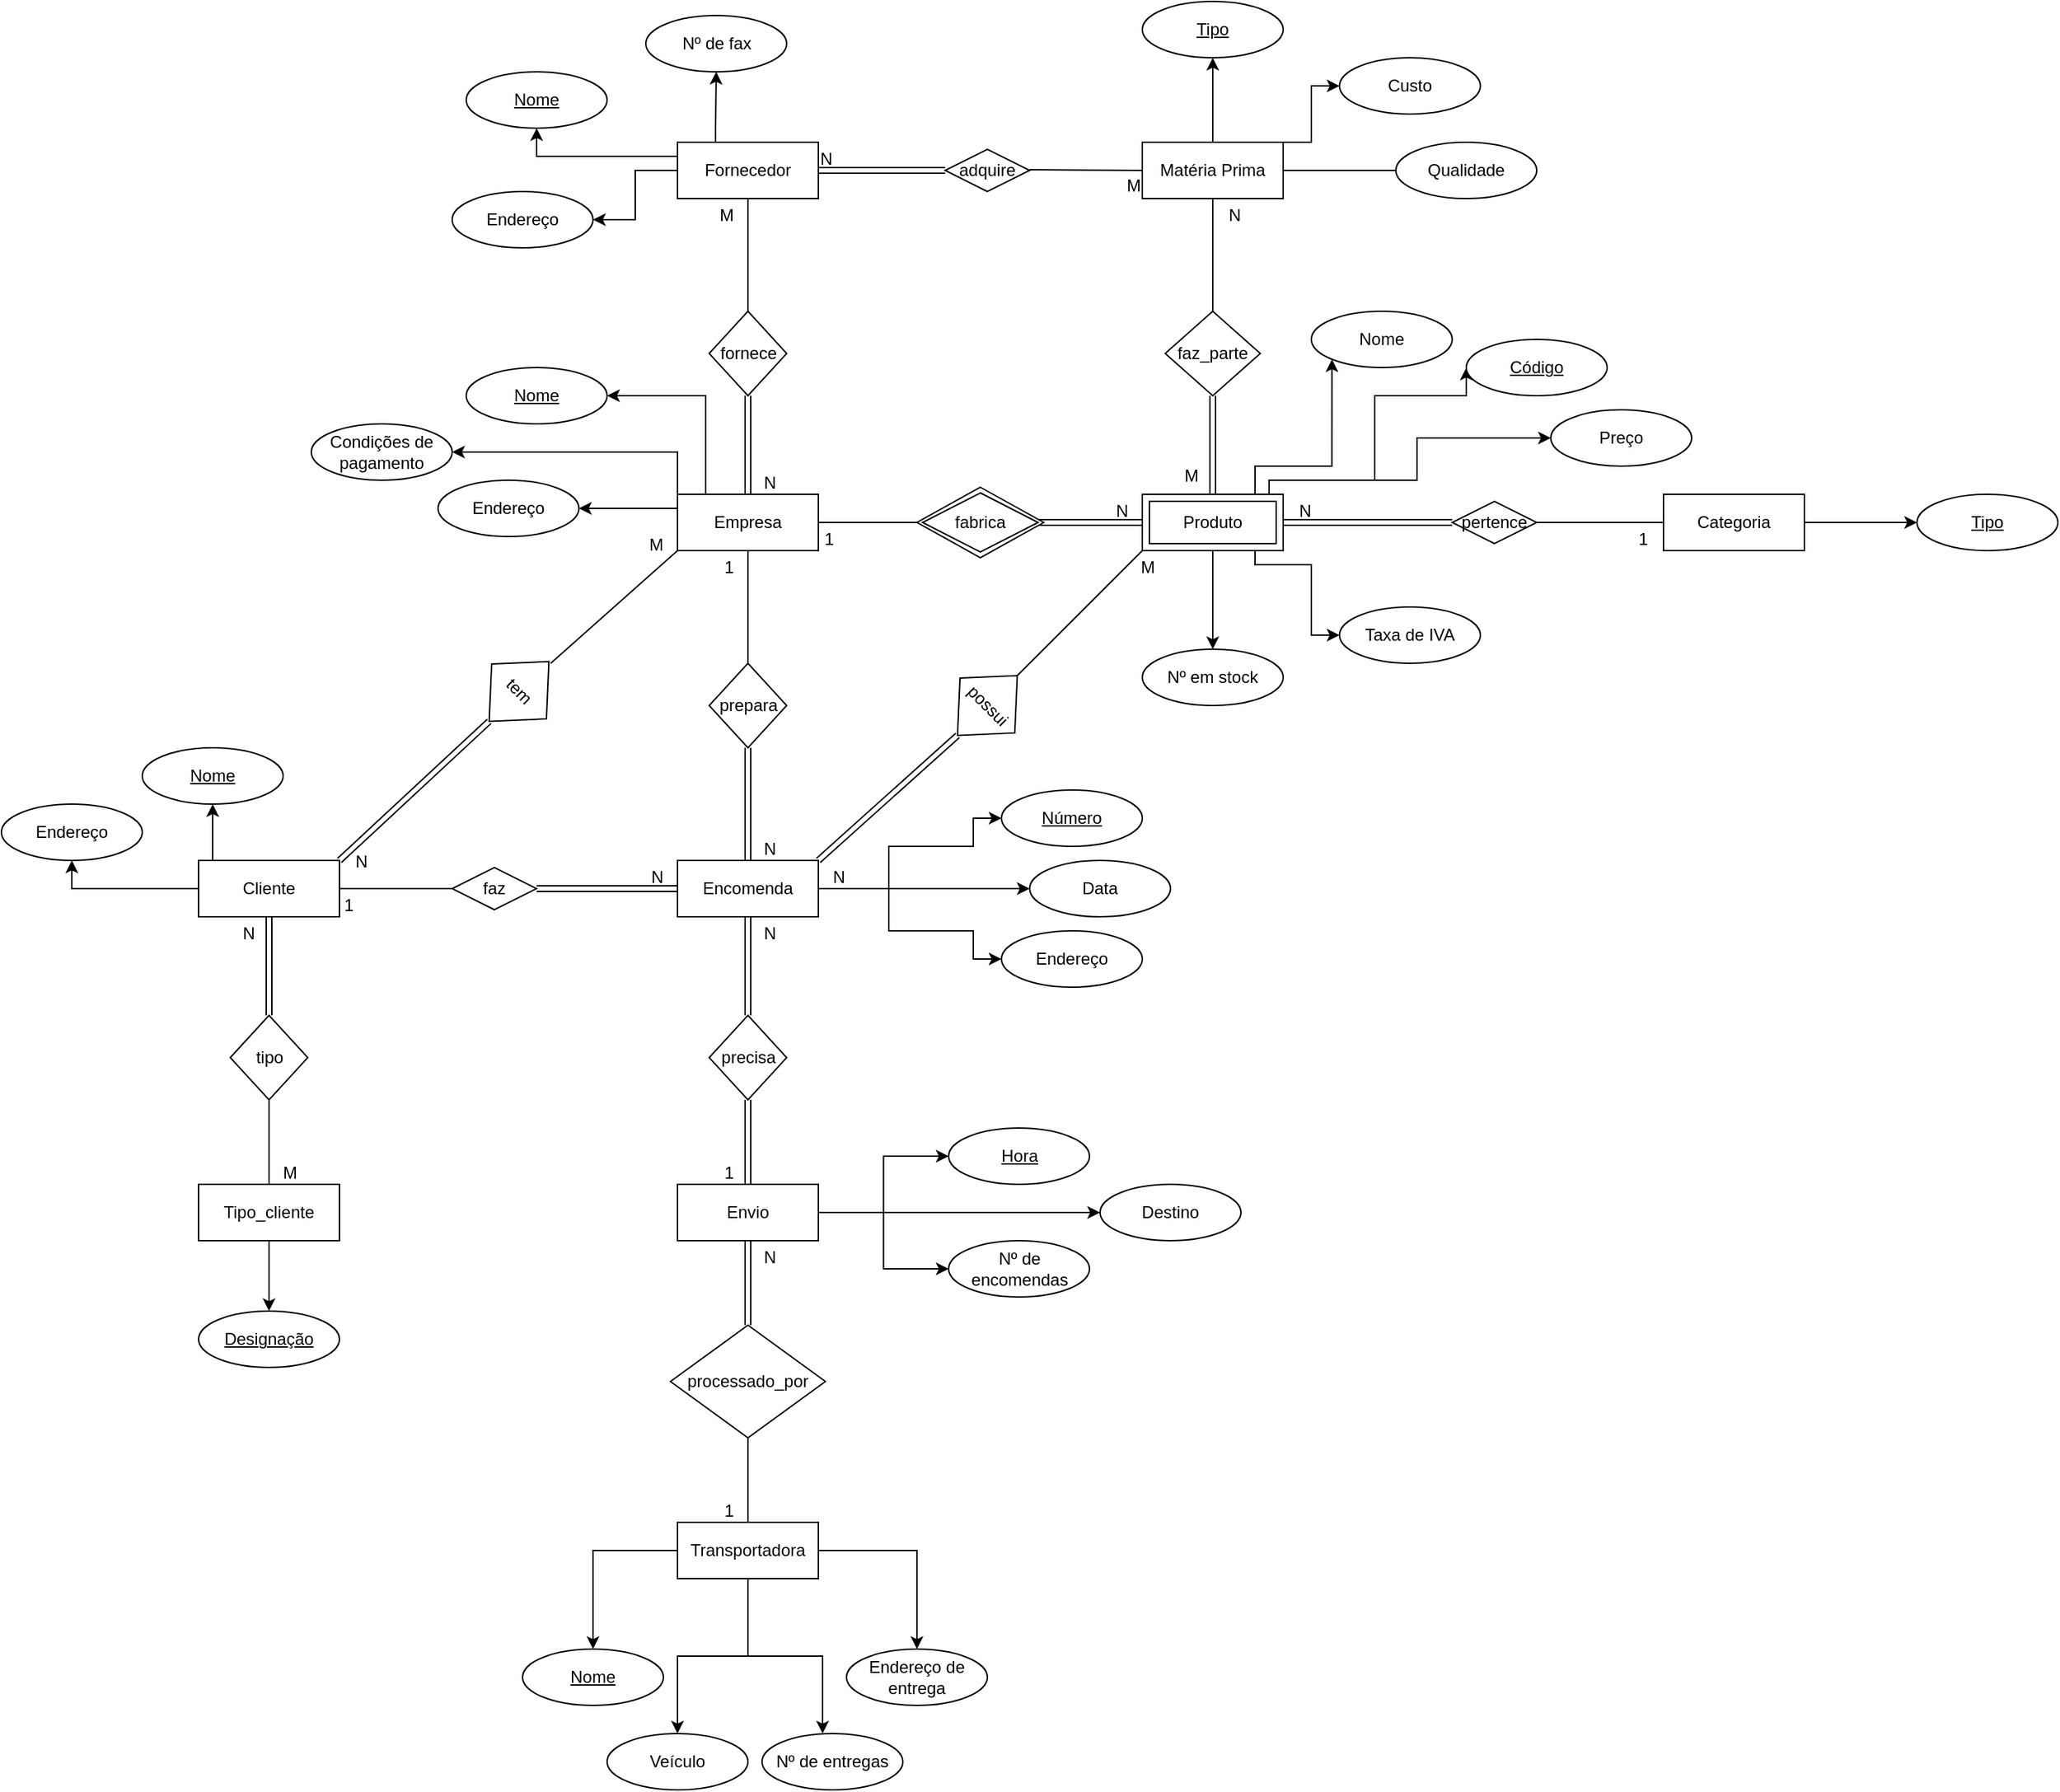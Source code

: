 <mxfile version="17.4.6" type="device"><diagram id="R2lEEEUBdFMjLlhIrx00" name="Page-1"><mxGraphModel dx="2986" dy="2004" grid="1" gridSize="10" guides="1" tooltips="1" connect="1" arrows="1" fold="1" page="1" pageScale="1" pageWidth="850" pageHeight="1100" math="0" shadow="0" extFonts="Permanent Marker^https://fonts.googleapis.com/css?family=Permanent+Marker"><root><mxCell id="0"/><mxCell id="1" parent="0"/><mxCell id="8NcBB9TUpYZI7chy5b80-67" style="edgeStyle=orthogonalEdgeStyle;rounded=0;orthogonalLoop=1;jettySize=auto;html=1;entryX=1;entryY=0.5;entryDx=0;entryDy=0;" parent="1" source="8NcBB9TUpYZI7chy5b80-1" target="8NcBB9TUpYZI7chy5b80-52" edge="1"><mxGeometry relative="1" as="geometry"><Array as="points"><mxPoint x="350" y="340"/><mxPoint x="350" y="340"/></Array></mxGeometry></mxCell><mxCell id="8NcBB9TUpYZI7chy5b80-68" style="edgeStyle=orthogonalEdgeStyle;rounded=0;orthogonalLoop=1;jettySize=auto;html=1;" parent="1" source="8NcBB9TUpYZI7chy5b80-1" target="8NcBB9TUpYZI7chy5b80-51" edge="1"><mxGeometry relative="1" as="geometry"><Array as="points"><mxPoint x="390" y="260"/></Array></mxGeometry></mxCell><mxCell id="8NcBB9TUpYZI7chy5b80-69" style="edgeStyle=orthogonalEdgeStyle;rounded=0;orthogonalLoop=1;jettySize=auto;html=1;entryX=1;entryY=0.5;entryDx=0;entryDy=0;" parent="1" source="8NcBB9TUpYZI7chy5b80-1" target="8NcBB9TUpYZI7chy5b80-53" edge="1"><mxGeometry relative="1" as="geometry"><Array as="points"><mxPoint x="370" y="300"/></Array></mxGeometry></mxCell><mxCell id="8NcBB9TUpYZI7chy5b80-1" value="Empresa" style="whiteSpace=wrap;html=1;align=center;" parent="1" vertex="1"><mxGeometry x="370" y="330" width="100" height="40" as="geometry"/></mxCell><mxCell id="8NcBB9TUpYZI7chy5b80-41" style="edgeStyle=orthogonalEdgeStyle;rounded=0;orthogonalLoop=1;jettySize=auto;html=1;entryX=1;entryY=0.5;entryDx=0;entryDy=0;" parent="1" source="8NcBB9TUpYZI7chy5b80-2" target="8NcBB9TUpYZI7chy5b80-38" edge="1"><mxGeometry relative="1" as="geometry"/></mxCell><mxCell id="8NcBB9TUpYZI7chy5b80-42" style="edgeStyle=orthogonalEdgeStyle;rounded=0;orthogonalLoop=1;jettySize=auto;html=1;" parent="1" source="8NcBB9TUpYZI7chy5b80-2" target="8NcBB9TUpYZI7chy5b80-37" edge="1"><mxGeometry relative="1" as="geometry"><Array as="points"><mxPoint x="270" y="90"/></Array></mxGeometry></mxCell><mxCell id="8NcBB9TUpYZI7chy5b80-43" style="edgeStyle=orthogonalEdgeStyle;rounded=0;orthogonalLoop=1;jettySize=auto;html=1;entryX=0.5;entryY=1;entryDx=0;entryDy=0;" parent="1" source="8NcBB9TUpYZI7chy5b80-2" target="8NcBB9TUpYZI7chy5b80-40" edge="1"><mxGeometry relative="1" as="geometry"><Array as="points"><mxPoint x="397" y="70"/><mxPoint x="397" y="70"/></Array></mxGeometry></mxCell><mxCell id="8NcBB9TUpYZI7chy5b80-2" value="Fornecedor" style="whiteSpace=wrap;html=1;align=center;" parent="1" vertex="1"><mxGeometry x="370" y="80" width="100" height="40" as="geometry"/></mxCell><mxCell id="8NcBB9TUpYZI7chy5b80-48" style="edgeStyle=orthogonalEdgeStyle;rounded=0;orthogonalLoop=1;jettySize=auto;html=1;entryX=0.5;entryY=1;entryDx=0;entryDy=0;" parent="1" source="8NcBB9TUpYZI7chy5b80-3" target="8NcBB9TUpYZI7chy5b80-44" edge="1"><mxGeometry relative="1" as="geometry"><Array as="points"><mxPoint x="750" y="40"/><mxPoint x="750" y="40"/></Array></mxGeometry></mxCell><mxCell id="8NcBB9TUpYZI7chy5b80-49" style="edgeStyle=orthogonalEdgeStyle;rounded=0;orthogonalLoop=1;jettySize=auto;html=1;entryX=0;entryY=0.5;entryDx=0;entryDy=0;" parent="1" source="8NcBB9TUpYZI7chy5b80-3" target="8NcBB9TUpYZI7chy5b80-46" edge="1"><mxGeometry relative="1" as="geometry"><mxPoint x="830" y="40" as="targetPoint"/><Array as="points"><mxPoint x="820" y="80"/><mxPoint x="820" y="40"/></Array></mxGeometry></mxCell><mxCell id="8NcBB9TUpYZI7chy5b80-50" style="edgeStyle=orthogonalEdgeStyle;rounded=0;orthogonalLoop=1;jettySize=auto;html=1;entryX=0;entryY=0.5;entryDx=0;entryDy=0;" parent="1" source="8NcBB9TUpYZI7chy5b80-3" target="8NcBB9TUpYZI7chy5b80-47" edge="1"><mxGeometry relative="1" as="geometry"><Array as="points"><mxPoint x="900" y="100"/></Array></mxGeometry></mxCell><mxCell id="8NcBB9TUpYZI7chy5b80-3" value="Matéria Prima" style="whiteSpace=wrap;html=1;align=center;" parent="1" vertex="1"><mxGeometry x="700" y="80" width="100" height="40" as="geometry"/></mxCell><mxCell id="8NcBB9TUpYZI7chy5b80-95" style="edgeStyle=orthogonalEdgeStyle;rounded=0;orthogonalLoop=1;jettySize=auto;html=1;entryX=0.5;entryY=1;entryDx=0;entryDy=0;" parent="1" source="8NcBB9TUpYZI7chy5b80-5" target="8NcBB9TUpYZI7chy5b80-81" edge="1"><mxGeometry relative="1" as="geometry"><Array as="points"><mxPoint x="40" y="580"/><mxPoint x="40" y="580"/></Array></mxGeometry></mxCell><mxCell id="8NcBB9TUpYZI7chy5b80-96" style="edgeStyle=orthogonalEdgeStyle;rounded=0;orthogonalLoop=1;jettySize=auto;html=1;entryX=0.5;entryY=1;entryDx=0;entryDy=0;" parent="1" source="8NcBB9TUpYZI7chy5b80-5" target="8NcBB9TUpYZI7chy5b80-82" edge="1"><mxGeometry relative="1" as="geometry"/></mxCell><mxCell id="8NcBB9TUpYZI7chy5b80-5" value="Cliente" style="whiteSpace=wrap;html=1;align=center;" parent="1" vertex="1"><mxGeometry x="30" y="590" width="100" height="40" as="geometry"/></mxCell><mxCell id="8NcBB9TUpYZI7chy5b80-78" style="edgeStyle=orthogonalEdgeStyle;rounded=0;orthogonalLoop=1;jettySize=auto;html=1;entryX=0;entryY=0.5;entryDx=0;entryDy=0;" parent="1" source="8NcBB9TUpYZI7chy5b80-7" target="8NcBB9TUpYZI7chy5b80-72" edge="1"><mxGeometry relative="1" as="geometry"><Array as="points"><mxPoint x="520" y="610"/><mxPoint x="520" y="640"/><mxPoint x="580" y="640"/><mxPoint x="580" y="660"/></Array></mxGeometry></mxCell><mxCell id="8NcBB9TUpYZI7chy5b80-79" style="edgeStyle=orthogonalEdgeStyle;rounded=0;orthogonalLoop=1;jettySize=auto;html=1;" parent="1" source="8NcBB9TUpYZI7chy5b80-7" target="8NcBB9TUpYZI7chy5b80-71" edge="1"><mxGeometry relative="1" as="geometry"><Array as="points"><mxPoint x="580" y="610"/><mxPoint x="580" y="610"/></Array></mxGeometry></mxCell><mxCell id="8NcBB9TUpYZI7chy5b80-80" style="edgeStyle=orthogonalEdgeStyle;rounded=0;orthogonalLoop=1;jettySize=auto;html=1;entryX=0;entryY=0.5;entryDx=0;entryDy=0;" parent="1" source="8NcBB9TUpYZI7chy5b80-7" target="8NcBB9TUpYZI7chy5b80-70" edge="1"><mxGeometry relative="1" as="geometry"><Array as="points"><mxPoint x="520" y="610"/><mxPoint x="520" y="580"/><mxPoint x="580" y="580"/></Array></mxGeometry></mxCell><mxCell id="8NcBB9TUpYZI7chy5b80-7" value="Encomenda" style="whiteSpace=wrap;html=1;align=center;" parent="1" vertex="1"><mxGeometry x="370" y="590" width="100" height="40" as="geometry"/></mxCell><mxCell id="8NcBB9TUpYZI7chy5b80-9" value="adquire" style="shape=rhombus;perimeter=rhombusPerimeter;whiteSpace=wrap;html=1;align=center;direction=west;" parent="1" vertex="1"><mxGeometry x="560" y="85" width="60" height="30" as="geometry"/></mxCell><mxCell id="8NcBB9TUpYZI7chy5b80-10" value="" style="endArrow=none;html=1;rounded=0;" parent="1" edge="1"><mxGeometry relative="1" as="geometry"><mxPoint x="620" y="99.5" as="sourcePoint"/><mxPoint x="700" y="100" as="targetPoint"/></mxGeometry></mxCell><mxCell id="8NcBB9TUpYZI7chy5b80-11" value="M" style="resizable=0;html=1;align=right;verticalAlign=bottom;" parent="8NcBB9TUpYZI7chy5b80-10" connectable="0" vertex="1"><mxGeometry x="1" relative="1" as="geometry"><mxPoint y="20" as="offset"/></mxGeometry></mxCell><mxCell id="8NcBB9TUpYZI7chy5b80-12" value="" style="shape=link;html=1;rounded=0;exitX=1;exitY=0.5;exitDx=0;exitDy=0;entryX=1;entryY=0.5;entryDx=0;entryDy=0;" parent="1" source="8NcBB9TUpYZI7chy5b80-9" target="8NcBB9TUpYZI7chy5b80-2" edge="1"><mxGeometry relative="1" as="geometry"><mxPoint x="340" y="100" as="sourcePoint"/><mxPoint x="500" y="100" as="targetPoint"/></mxGeometry></mxCell><mxCell id="8NcBB9TUpYZI7chy5b80-13" value="N" style="resizable=0;html=1;align=right;verticalAlign=bottom;" parent="8NcBB9TUpYZI7chy5b80-12" connectable="0" vertex="1"><mxGeometry x="1" relative="1" as="geometry"><mxPoint x="10" as="offset"/></mxGeometry></mxCell><mxCell id="8NcBB9TUpYZI7chy5b80-14" value="fornece" style="shape=rhombus;perimeter=rhombusPerimeter;whiteSpace=wrap;html=1;align=center;direction=north;" parent="1" vertex="1"><mxGeometry x="392.5" y="200" width="55" height="60" as="geometry"/></mxCell><mxCell id="8NcBB9TUpYZI7chy5b80-15" value="" style="shape=link;html=1;rounded=0;exitX=0;exitY=0.5;exitDx=0;exitDy=0;entryX=0.5;entryY=0;entryDx=0;entryDy=0;" parent="1" source="8NcBB9TUpYZI7chy5b80-14" target="8NcBB9TUpYZI7chy5b80-1" edge="1"><mxGeometry relative="1" as="geometry"><mxPoint x="340" y="270" as="sourcePoint"/><mxPoint x="500" y="270" as="targetPoint"/></mxGeometry></mxCell><mxCell id="8NcBB9TUpYZI7chy5b80-16" value="N" style="resizable=0;html=1;align=right;verticalAlign=bottom;" parent="8NcBB9TUpYZI7chy5b80-15" connectable="0" vertex="1"><mxGeometry x="1" relative="1" as="geometry"><mxPoint x="20" as="offset"/></mxGeometry></mxCell><mxCell id="8NcBB9TUpYZI7chy5b80-17" value="" style="endArrow=none;html=1;rounded=0;entryX=0.5;entryY=1;entryDx=0;entryDy=0;exitX=1;exitY=0.5;exitDx=0;exitDy=0;" parent="1" source="8NcBB9TUpYZI7chy5b80-14" target="8NcBB9TUpYZI7chy5b80-2" edge="1"><mxGeometry relative="1" as="geometry"><mxPoint x="340" y="270" as="sourcePoint"/><mxPoint x="500" y="270" as="targetPoint"/></mxGeometry></mxCell><mxCell id="8NcBB9TUpYZI7chy5b80-18" value="M" style="resizable=0;html=1;align=right;verticalAlign=bottom;" parent="8NcBB9TUpYZI7chy5b80-17" connectable="0" vertex="1"><mxGeometry x="1" relative="1" as="geometry"><mxPoint x="-10" y="20" as="offset"/></mxGeometry></mxCell><mxCell id="8NcBB9TUpYZI7chy5b80-20" value="prepara" style="shape=rhombus;perimeter=rhombusPerimeter;whiteSpace=wrap;html=1;align=center;direction=north;" parent="1" vertex="1"><mxGeometry x="392.5" y="450" width="55" height="60" as="geometry"/></mxCell><mxCell id="8NcBB9TUpYZI7chy5b80-22" value="" style="shape=link;html=1;rounded=0;entryX=0.5;entryY=0;entryDx=0;entryDy=0;exitX=0;exitY=0.5;exitDx=0;exitDy=0;" parent="1" source="8NcBB9TUpYZI7chy5b80-20" target="8NcBB9TUpYZI7chy5b80-7" edge="1"><mxGeometry relative="1" as="geometry"><mxPoint x="410" y="470" as="sourcePoint"/><mxPoint x="570" y="470" as="targetPoint"/></mxGeometry></mxCell><mxCell id="8NcBB9TUpYZI7chy5b80-23" value="N" style="resizable=0;html=1;align=right;verticalAlign=bottom;" parent="8NcBB9TUpYZI7chy5b80-22" connectable="0" vertex="1"><mxGeometry x="1" relative="1" as="geometry"><mxPoint x="20" as="offset"/></mxGeometry></mxCell><mxCell id="8NcBB9TUpYZI7chy5b80-24" value="" style="endArrow=none;html=1;rounded=0;entryX=0.5;entryY=1;entryDx=0;entryDy=0;exitX=1;exitY=0.5;exitDx=0;exitDy=0;" parent="1" source="8NcBB9TUpYZI7chy5b80-20" target="8NcBB9TUpYZI7chy5b80-1" edge="1"><mxGeometry relative="1" as="geometry"><mxPoint x="410" y="470" as="sourcePoint"/><mxPoint x="570" y="470" as="targetPoint"/></mxGeometry></mxCell><mxCell id="8NcBB9TUpYZI7chy5b80-25" value="1" style="resizable=0;html=1;align=right;verticalAlign=bottom;" parent="8NcBB9TUpYZI7chy5b80-24" connectable="0" vertex="1"><mxGeometry x="1" relative="1" as="geometry"><mxPoint x="-10" y="20" as="offset"/></mxGeometry></mxCell><mxCell id="DD44CFAb_Eo6JiZkKaCZ-10" style="edgeStyle=orthogonalEdgeStyle;rounded=0;orthogonalLoop=1;jettySize=auto;html=1;entryX=0;entryY=1;entryDx=0;entryDy=0;" edge="1" parent="1" source="8NcBB9TUpYZI7chy5b80-27" target="8NcBB9TUpYZI7chy5b80-56"><mxGeometry relative="1" as="geometry"><Array as="points"><mxPoint x="780" y="310"/><mxPoint x="835" y="310"/></Array></mxGeometry></mxCell><mxCell id="DD44CFAb_Eo6JiZkKaCZ-11" style="edgeStyle=orthogonalEdgeStyle;rounded=0;orthogonalLoop=1;jettySize=auto;html=1;entryX=0;entryY=0.5;entryDx=0;entryDy=0;" edge="1" parent="1" source="8NcBB9TUpYZI7chy5b80-27" target="8NcBB9TUpYZI7chy5b80-54"><mxGeometry relative="1" as="geometry"><Array as="points"><mxPoint x="790" y="320"/><mxPoint x="865" y="320"/><mxPoint x="865" y="260"/><mxPoint x="930" y="260"/></Array></mxGeometry></mxCell><mxCell id="DD44CFAb_Eo6JiZkKaCZ-12" style="edgeStyle=orthogonalEdgeStyle;rounded=0;orthogonalLoop=1;jettySize=auto;html=1;entryX=0;entryY=0.5;entryDx=0;entryDy=0;" edge="1" parent="1" source="8NcBB9TUpYZI7chy5b80-27" target="8NcBB9TUpYZI7chy5b80-57"><mxGeometry relative="1" as="geometry"><Array as="points"><mxPoint x="790" y="320"/><mxPoint x="895" y="320"/><mxPoint x="895" y="290"/></Array></mxGeometry></mxCell><mxCell id="DD44CFAb_Eo6JiZkKaCZ-13" style="edgeStyle=orthogonalEdgeStyle;rounded=0;orthogonalLoop=1;jettySize=auto;html=1;entryX=0.5;entryY=0;entryDx=0;entryDy=0;" edge="1" parent="1" source="8NcBB9TUpYZI7chy5b80-27" target="8NcBB9TUpYZI7chy5b80-60"><mxGeometry relative="1" as="geometry"/></mxCell><mxCell id="DD44CFAb_Eo6JiZkKaCZ-14" style="edgeStyle=orthogonalEdgeStyle;rounded=0;orthogonalLoop=1;jettySize=auto;html=1;entryX=0;entryY=0.5;entryDx=0;entryDy=0;" edge="1" parent="1" source="8NcBB9TUpYZI7chy5b80-27" target="8NcBB9TUpYZI7chy5b80-58"><mxGeometry relative="1" as="geometry"><Array as="points"><mxPoint x="780" y="380"/><mxPoint x="820" y="380"/><mxPoint x="820" y="430"/></Array></mxGeometry></mxCell><mxCell id="8NcBB9TUpYZI7chy5b80-27" value="Produto" style="shape=ext;margin=3;double=1;whiteSpace=wrap;html=1;align=center;" parent="1" vertex="1"><mxGeometry x="700" y="330" width="100" height="40" as="geometry"/></mxCell><mxCell id="8NcBB9TUpYZI7chy5b80-28" value="" style="shape=link;html=1;rounded=0;entryX=0;entryY=0.5;entryDx=0;entryDy=0;" parent="1" target="8NcBB9TUpYZI7chy5b80-27" edge="1"><mxGeometry relative="1" as="geometry"><mxPoint x="620" y="350" as="sourcePoint"/><mxPoint x="500" y="350" as="targetPoint"/></mxGeometry></mxCell><mxCell id="8NcBB9TUpYZI7chy5b80-29" value="N" style="resizable=0;html=1;align=right;verticalAlign=bottom;" parent="8NcBB9TUpYZI7chy5b80-28" connectable="0" vertex="1"><mxGeometry x="1" relative="1" as="geometry"><mxPoint x="-10" as="offset"/></mxGeometry></mxCell><mxCell id="8NcBB9TUpYZI7chy5b80-30" value="" style="endArrow=none;html=1;rounded=0;exitX=1;exitY=0.5;exitDx=0;exitDy=0;" parent="1" edge="1"><mxGeometry relative="1" as="geometry"><mxPoint x="560" y="350" as="sourcePoint"/><mxPoint x="470" y="350" as="targetPoint"/></mxGeometry></mxCell><mxCell id="8NcBB9TUpYZI7chy5b80-31" value="1" style="resizable=0;html=1;align=right;verticalAlign=bottom;" parent="8NcBB9TUpYZI7chy5b80-30" connectable="0" vertex="1"><mxGeometry x="1" relative="1" as="geometry"><mxPoint x="11" y="20" as="offset"/></mxGeometry></mxCell><mxCell id="8NcBB9TUpYZI7chy5b80-32" value="faz" style="shape=rhombus;perimeter=rhombusPerimeter;whiteSpace=wrap;html=1;align=center;direction=west;" parent="1" vertex="1"><mxGeometry x="210" y="595" width="60" height="30" as="geometry"/></mxCell><mxCell id="8NcBB9TUpYZI7chy5b80-33" value="" style="shape=link;html=1;rounded=0;entryX=0;entryY=0.5;entryDx=0;entryDy=0;exitX=0;exitY=0.5;exitDx=0;exitDy=0;" parent="1" source="8NcBB9TUpYZI7chy5b80-32" target="8NcBB9TUpYZI7chy5b80-7" edge="1"><mxGeometry relative="1" as="geometry"><mxPoint x="230" y="580" as="sourcePoint"/><mxPoint x="390" y="580" as="targetPoint"/></mxGeometry></mxCell><mxCell id="8NcBB9TUpYZI7chy5b80-34" value="N" style="resizable=0;html=1;align=right;verticalAlign=bottom;" parent="8NcBB9TUpYZI7chy5b80-33" connectable="0" vertex="1"><mxGeometry x="1" relative="1" as="geometry"><mxPoint x="-10" as="offset"/></mxGeometry></mxCell><mxCell id="8NcBB9TUpYZI7chy5b80-35" value="" style="endArrow=none;html=1;rounded=0;entryX=1;entryY=0.5;entryDx=0;entryDy=0;exitX=1;exitY=0.5;exitDx=0;exitDy=0;" parent="1" source="8NcBB9TUpYZI7chy5b80-32" target="8NcBB9TUpYZI7chy5b80-5" edge="1"><mxGeometry relative="1" as="geometry"><mxPoint x="200" y="610" as="sourcePoint"/><mxPoint x="390" y="580" as="targetPoint"/></mxGeometry></mxCell><mxCell id="8NcBB9TUpYZI7chy5b80-36" value="1" style="resizable=0;html=1;align=right;verticalAlign=bottom;" parent="8NcBB9TUpYZI7chy5b80-35" connectable="0" vertex="1"><mxGeometry x="1" relative="1" as="geometry"><mxPoint x="10" y="20" as="offset"/></mxGeometry></mxCell><mxCell id="8NcBB9TUpYZI7chy5b80-37" value="Nome" style="ellipse;whiteSpace=wrap;html=1;align=center;fontStyle=4;" parent="1" vertex="1"><mxGeometry x="220" y="30" width="100" height="40" as="geometry"/></mxCell><mxCell id="8NcBB9TUpYZI7chy5b80-38" value="Endereço" style="ellipse;whiteSpace=wrap;html=1;align=center;" parent="1" vertex="1"><mxGeometry x="210" y="115" width="100" height="40" as="geometry"/></mxCell><mxCell id="8NcBB9TUpYZI7chy5b80-40" value="Nº de fax" style="ellipse;whiteSpace=wrap;html=1;align=center;" parent="1" vertex="1"><mxGeometry x="347.5" y="-10" width="100" height="40" as="geometry"/></mxCell><mxCell id="8NcBB9TUpYZI7chy5b80-44" value="Tipo" style="ellipse;whiteSpace=wrap;html=1;align=center;fontStyle=4;" parent="1" vertex="1"><mxGeometry x="700" y="-20" width="100" height="40" as="geometry"/></mxCell><mxCell id="8NcBB9TUpYZI7chy5b80-46" value="Custo" style="ellipse;whiteSpace=wrap;html=1;align=center;" parent="1" vertex="1"><mxGeometry x="840" y="20" width="100" height="40" as="geometry"/></mxCell><mxCell id="8NcBB9TUpYZI7chy5b80-47" value="Qualidade" style="ellipse;whiteSpace=wrap;html=1;align=center;" parent="1" vertex="1"><mxGeometry x="880" y="80" width="100" height="40" as="geometry"/></mxCell><mxCell id="8NcBB9TUpYZI7chy5b80-51" value="Nome" style="ellipse;whiteSpace=wrap;html=1;align=center;fontStyle=4;" parent="1" vertex="1"><mxGeometry x="220" y="240" width="100" height="40" as="geometry"/></mxCell><mxCell id="8NcBB9TUpYZI7chy5b80-52" value="Endereço" style="ellipse;whiteSpace=wrap;html=1;align=center;" parent="1" vertex="1"><mxGeometry x="200" y="320" width="100" height="40" as="geometry"/></mxCell><mxCell id="8NcBB9TUpYZI7chy5b80-53" value="Condições de pagamento" style="ellipse;whiteSpace=wrap;html=1;align=center;" parent="1" vertex="1"><mxGeometry x="110" y="280" width="100" height="40" as="geometry"/></mxCell><mxCell id="8NcBB9TUpYZI7chy5b80-54" value="Código" style="ellipse;whiteSpace=wrap;html=1;align=center;fontStyle=4;" parent="1" vertex="1"><mxGeometry x="930" y="220" width="100" height="40" as="geometry"/></mxCell><mxCell id="8NcBB9TUpYZI7chy5b80-56" value="Nome" style="ellipse;whiteSpace=wrap;html=1;align=center;" parent="1" vertex="1"><mxGeometry x="820" y="200" width="100" height="40" as="geometry"/></mxCell><mxCell id="8NcBB9TUpYZI7chy5b80-57" value="Preço" style="ellipse;whiteSpace=wrap;html=1;align=center;" parent="1" vertex="1"><mxGeometry x="990" y="270" width="100" height="40" as="geometry"/></mxCell><mxCell id="8NcBB9TUpYZI7chy5b80-60" value="Nº em stock" style="ellipse;whiteSpace=wrap;html=1;align=center;" parent="1" vertex="1"><mxGeometry x="700" y="440" width="100" height="40" as="geometry"/></mxCell><mxCell id="8NcBB9TUpYZI7chy5b80-70" value="Número" style="ellipse;whiteSpace=wrap;html=1;align=center;fontStyle=4;" parent="1" vertex="1"><mxGeometry x="600" y="540" width="100" height="40" as="geometry"/></mxCell><mxCell id="8NcBB9TUpYZI7chy5b80-71" value="Data" style="ellipse;whiteSpace=wrap;html=1;align=center;" parent="1" vertex="1"><mxGeometry x="620" y="590" width="100" height="40" as="geometry"/></mxCell><mxCell id="8NcBB9TUpYZI7chy5b80-72" value="Endereço" style="ellipse;whiteSpace=wrap;html=1;align=center;" parent="1" vertex="1"><mxGeometry x="600" y="640" width="100" height="40" as="geometry"/></mxCell><mxCell id="8NcBB9TUpYZI7chy5b80-73" value="possui" style="shape=rhombus;perimeter=rhombusPerimeter;whiteSpace=wrap;html=1;align=center;direction=north;rotation=45;" parent="1" vertex="1"><mxGeometry x="562.5" y="450" width="55" height="60" as="geometry"/></mxCell><mxCell id="8NcBB9TUpYZI7chy5b80-74" value="" style="shape=link;html=1;rounded=0;entryX=1;entryY=0;entryDx=0;entryDy=0;exitX=0;exitY=0.5;exitDx=0;exitDy=0;" parent="1" source="8NcBB9TUpYZI7chy5b80-73" target="8NcBB9TUpYZI7chy5b80-7" edge="1"><mxGeometry relative="1" as="geometry"><mxPoint x="360" y="540" as="sourcePoint"/><mxPoint x="520" y="540" as="targetPoint"/></mxGeometry></mxCell><mxCell id="8NcBB9TUpYZI7chy5b80-75" value="N" style="resizable=0;html=1;align=right;verticalAlign=bottom;" parent="8NcBB9TUpYZI7chy5b80-74" connectable="0" vertex="1"><mxGeometry x="1" relative="1" as="geometry"><mxPoint x="20" y="20" as="offset"/></mxGeometry></mxCell><mxCell id="8NcBB9TUpYZI7chy5b80-76" value="" style="endArrow=none;html=1;rounded=0;entryX=0;entryY=1;entryDx=0;entryDy=0;exitX=1;exitY=0.5;exitDx=0;exitDy=0;" parent="1" source="8NcBB9TUpYZI7chy5b80-73" target="8NcBB9TUpYZI7chy5b80-27" edge="1"><mxGeometry relative="1" as="geometry"><mxPoint x="360" y="540" as="sourcePoint"/><mxPoint x="520" y="540" as="targetPoint"/></mxGeometry></mxCell><mxCell id="8NcBB9TUpYZI7chy5b80-77" value="M" style="resizable=0;html=1;align=right;verticalAlign=bottom;" parent="8NcBB9TUpYZI7chy5b80-76" connectable="0" vertex="1"><mxGeometry x="1" relative="1" as="geometry"><mxPoint x="10" y="20" as="offset"/></mxGeometry></mxCell><mxCell id="8NcBB9TUpYZI7chy5b80-81" value="Nome" style="ellipse;whiteSpace=wrap;html=1;align=center;fontStyle=4;" parent="1" vertex="1"><mxGeometry x="-10" y="510" width="100" height="40" as="geometry"/></mxCell><mxCell id="8NcBB9TUpYZI7chy5b80-82" value="Endereço" style="ellipse;whiteSpace=wrap;html=1;align=center;" parent="1" vertex="1"><mxGeometry x="-110" y="550" width="100" height="40" as="geometry"/></mxCell><mxCell id="8NcBB9TUpYZI7chy5b80-85" value="fabrica" style="shape=rhombus;double=1;perimeter=rhombusPerimeter;whiteSpace=wrap;html=1;align=center;" parent="1" vertex="1"><mxGeometry x="540" y="325" width="90" height="50" as="geometry"/></mxCell><mxCell id="8NcBB9TUpYZI7chy5b80-97" style="edgeStyle=orthogonalEdgeStyle;rounded=0;orthogonalLoop=1;jettySize=auto;html=1;entryX=0.5;entryY=0;entryDx=0;entryDy=0;" parent="1" source="8NcBB9TUpYZI7chy5b80-87" target="8NcBB9TUpYZI7chy5b80-94" edge="1"><mxGeometry relative="1" as="geometry"/></mxCell><mxCell id="8NcBB9TUpYZI7chy5b80-87" value="Tipo_cliente" style="whiteSpace=wrap;html=1;align=center;" parent="1" vertex="1"><mxGeometry x="30" y="820" width="100" height="40" as="geometry"/></mxCell><mxCell id="8NcBB9TUpYZI7chy5b80-88" value="tipo" style="shape=rhombus;perimeter=rhombusPerimeter;whiteSpace=wrap;html=1;align=center;direction=north;" parent="1" vertex="1"><mxGeometry x="52.5" y="700" width="55" height="60" as="geometry"/></mxCell><mxCell id="8NcBB9TUpYZI7chy5b80-89" value="" style="shape=link;html=1;rounded=0;entryX=0.5;entryY=1;entryDx=0;entryDy=0;exitX=1;exitY=0.5;exitDx=0;exitDy=0;" parent="1" source="8NcBB9TUpYZI7chy5b80-88" target="8NcBB9TUpYZI7chy5b80-5" edge="1"><mxGeometry relative="1" as="geometry"><mxPoint x="60" y="750" as="sourcePoint"/><mxPoint x="220" y="750" as="targetPoint"/></mxGeometry></mxCell><mxCell id="8NcBB9TUpYZI7chy5b80-90" value="N" style="resizable=0;html=1;align=right;verticalAlign=bottom;" parent="8NcBB9TUpYZI7chy5b80-89" connectable="0" vertex="1"><mxGeometry x="1" relative="1" as="geometry"><mxPoint x="-10" y="20" as="offset"/></mxGeometry></mxCell><mxCell id="8NcBB9TUpYZI7chy5b80-91" value="" style="endArrow=none;html=1;rounded=0;entryX=0.5;entryY=0;entryDx=0;entryDy=0;exitX=0;exitY=0.5;exitDx=0;exitDy=0;" parent="1" source="8NcBB9TUpYZI7chy5b80-88" target="8NcBB9TUpYZI7chy5b80-87" edge="1"><mxGeometry relative="1" as="geometry"><mxPoint x="60" y="750" as="sourcePoint"/><mxPoint x="220" y="750" as="targetPoint"/></mxGeometry></mxCell><mxCell id="8NcBB9TUpYZI7chy5b80-92" value="M" style="resizable=0;html=1;align=right;verticalAlign=bottom;" parent="8NcBB9TUpYZI7chy5b80-91" connectable="0" vertex="1"><mxGeometry x="1" relative="1" as="geometry"><mxPoint x="20" as="offset"/></mxGeometry></mxCell><mxCell id="8NcBB9TUpYZI7chy5b80-94" value="Designação" style="ellipse;whiteSpace=wrap;html=1;align=center;fontStyle=4;" parent="1" vertex="1"><mxGeometry x="30" y="910" width="100" height="40" as="geometry"/></mxCell><mxCell id="rIeWkkDqV9OZuy2OARpr-1" value="tem" style="shape=rhombus;perimeter=rhombusPerimeter;whiteSpace=wrap;html=1;align=center;direction=north;rotation=45;" parent="1" vertex="1"><mxGeometry x="230" y="440" width="55" height="60" as="geometry"/></mxCell><mxCell id="rIeWkkDqV9OZuy2OARpr-5" value="" style="shape=link;html=1;rounded=0;entryX=1;entryY=0;entryDx=0;entryDy=0;exitX=0;exitY=0.5;exitDx=0;exitDy=0;" parent="1" source="rIeWkkDqV9OZuy2OARpr-1" target="8NcBB9TUpYZI7chy5b80-5" edge="1"><mxGeometry relative="1" as="geometry"><mxPoint x="360" y="520" as="sourcePoint"/><mxPoint x="520" y="520" as="targetPoint"/></mxGeometry></mxCell><mxCell id="rIeWkkDqV9OZuy2OARpr-6" value="N" style="resizable=0;html=1;align=right;verticalAlign=bottom;" parent="rIeWkkDqV9OZuy2OARpr-5" connectable="0" vertex="1"><mxGeometry x="1" relative="1" as="geometry"><mxPoint x="20" y="10" as="offset"/></mxGeometry></mxCell><mxCell id="rIeWkkDqV9OZuy2OARpr-11" value="" style="endArrow=none;html=1;rounded=0;entryX=0;entryY=1;entryDx=0;entryDy=0;" parent="1" target="8NcBB9TUpYZI7chy5b80-1" edge="1"><mxGeometry relative="1" as="geometry"><mxPoint x="280" y="450" as="sourcePoint"/><mxPoint x="520" y="420" as="targetPoint"/></mxGeometry></mxCell><mxCell id="rIeWkkDqV9OZuy2OARpr-12" value="M" style="resizable=0;html=1;align=right;verticalAlign=bottom;" parent="rIeWkkDqV9OZuy2OARpr-11" connectable="0" vertex="1"><mxGeometry x="1" relative="1" as="geometry"><mxPoint x="-10" y="5" as="offset"/></mxGeometry></mxCell><mxCell id="rIeWkkDqV9OZuy2OARpr-32" style="edgeStyle=orthogonalEdgeStyle;rounded=0;orthogonalLoop=1;jettySize=auto;html=1;entryX=0;entryY=0.5;entryDx=0;entryDy=0;" parent="1" source="rIeWkkDqV9OZuy2OARpr-13" target="rIeWkkDqV9OZuy2OARpr-21" edge="1"><mxGeometry relative="1" as="geometry"/></mxCell><mxCell id="rIeWkkDqV9OZuy2OARpr-33" style="edgeStyle=orthogonalEdgeStyle;rounded=0;orthogonalLoop=1;jettySize=auto;html=1;entryX=0;entryY=0.5;entryDx=0;entryDy=0;" parent="1" source="rIeWkkDqV9OZuy2OARpr-13" target="rIeWkkDqV9OZuy2OARpr-19" edge="1"><mxGeometry relative="1" as="geometry"/></mxCell><mxCell id="rIeWkkDqV9OZuy2OARpr-34" style="edgeStyle=orthogonalEdgeStyle;rounded=0;orthogonalLoop=1;jettySize=auto;html=1;entryX=0;entryY=0.5;entryDx=0;entryDy=0;" parent="1" source="rIeWkkDqV9OZuy2OARpr-13" target="rIeWkkDqV9OZuy2OARpr-20" edge="1"><mxGeometry relative="1" as="geometry"/></mxCell><mxCell id="rIeWkkDqV9OZuy2OARpr-13" value="Envio" style="whiteSpace=wrap;html=1;align=center;" parent="1" vertex="1"><mxGeometry x="370" y="820" width="100" height="40" as="geometry"/></mxCell><mxCell id="rIeWkkDqV9OZuy2OARpr-14" value="precisa" style="shape=rhombus;perimeter=rhombusPerimeter;whiteSpace=wrap;html=1;align=center;direction=north;" parent="1" vertex="1"><mxGeometry x="392.5" y="700" width="55" height="60" as="geometry"/></mxCell><mxCell id="rIeWkkDqV9OZuy2OARpr-15" value="" style="shape=link;html=1;rounded=0;exitX=0;exitY=0.5;exitDx=0;exitDy=0;" parent="1" source="rIeWkkDqV9OZuy2OARpr-14" edge="1"><mxGeometry relative="1" as="geometry"><mxPoint x="360" y="820" as="sourcePoint"/><mxPoint x="420" y="820" as="targetPoint"/></mxGeometry></mxCell><mxCell id="rIeWkkDqV9OZuy2OARpr-16" value="1" style="resizable=0;html=1;align=right;verticalAlign=bottom;" parent="rIeWkkDqV9OZuy2OARpr-15" connectable="0" vertex="1"><mxGeometry x="1" relative="1" as="geometry"><mxPoint x="-10" as="offset"/></mxGeometry></mxCell><mxCell id="rIeWkkDqV9OZuy2OARpr-17" value="" style="shape=link;html=1;rounded=0;entryX=0.5;entryY=1;entryDx=0;entryDy=0;exitX=1;exitY=0.5;exitDx=0;exitDy=0;" parent="1" source="rIeWkkDqV9OZuy2OARpr-14" target="8NcBB9TUpYZI7chy5b80-7" edge="1"><mxGeometry relative="1" as="geometry"><mxPoint x="360" y="820" as="sourcePoint"/><mxPoint x="520" y="820" as="targetPoint"/></mxGeometry></mxCell><mxCell id="rIeWkkDqV9OZuy2OARpr-18" value="N" style="resizable=0;html=1;align=right;verticalAlign=bottom;" parent="rIeWkkDqV9OZuy2OARpr-17" connectable="0" vertex="1"><mxGeometry x="1" relative="1" as="geometry"><mxPoint x="20" y="20" as="offset"/></mxGeometry></mxCell><mxCell id="rIeWkkDqV9OZuy2OARpr-19" value="&lt;u&gt;Hora&lt;/u&gt;" style="ellipse;whiteSpace=wrap;html=1;align=center;" parent="1" vertex="1"><mxGeometry x="562.5" y="780" width="100" height="40" as="geometry"/></mxCell><mxCell id="rIeWkkDqV9OZuy2OARpr-20" value="Nº de encomendas" style="ellipse;whiteSpace=wrap;html=1;align=center;" parent="1" vertex="1"><mxGeometry x="562.5" y="860" width="100" height="40" as="geometry"/></mxCell><mxCell id="rIeWkkDqV9OZuy2OARpr-21" value="Destino" style="ellipse;whiteSpace=wrap;html=1;align=center;" parent="1" vertex="1"><mxGeometry x="670" y="820" width="100" height="40" as="geometry"/></mxCell><mxCell id="rIeWkkDqV9OZuy2OARpr-36" style="edgeStyle=orthogonalEdgeStyle;rounded=0;orthogonalLoop=1;jettySize=auto;html=1;" parent="1" source="rIeWkkDqV9OZuy2OARpr-22" target="rIeWkkDqV9OZuy2OARpr-31" edge="1"><mxGeometry relative="1" as="geometry"/></mxCell><mxCell id="rIeWkkDqV9OZuy2OARpr-37" style="edgeStyle=orthogonalEdgeStyle;rounded=0;orthogonalLoop=1;jettySize=auto;html=1;entryX=0.5;entryY=0;entryDx=0;entryDy=0;" parent="1" source="rIeWkkDqV9OZuy2OARpr-22" target="rIeWkkDqV9OZuy2OARpr-28" edge="1"><mxGeometry relative="1" as="geometry"/></mxCell><mxCell id="rIeWkkDqV9OZuy2OARpr-38" style="edgeStyle=orthogonalEdgeStyle;rounded=0;orthogonalLoop=1;jettySize=auto;html=1;entryX=0.5;entryY=0;entryDx=0;entryDy=0;" parent="1" source="rIeWkkDqV9OZuy2OARpr-22" target="rIeWkkDqV9OZuy2OARpr-35" edge="1"><mxGeometry relative="1" as="geometry"/></mxCell><mxCell id="rIeWkkDqV9OZuy2OARpr-49" style="edgeStyle=orthogonalEdgeStyle;rounded=0;orthogonalLoop=1;jettySize=auto;html=1;" parent="1" source="rIeWkkDqV9OZuy2OARpr-22" edge="1"><mxGeometry relative="1" as="geometry"><mxPoint x="473" y="1210" as="targetPoint"/><Array as="points"><mxPoint x="420" y="1155"/><mxPoint x="473" y="1155"/></Array></mxGeometry></mxCell><mxCell id="rIeWkkDqV9OZuy2OARpr-22" value="Transportadora" style="whiteSpace=wrap;html=1;align=center;" parent="1" vertex="1"><mxGeometry x="370" y="1060" width="100" height="40" as="geometry"/></mxCell><mxCell id="rIeWkkDqV9OZuy2OARpr-23" value="processado_por" style="shape=rhombus;perimeter=rhombusPerimeter;whiteSpace=wrap;html=1;align=center;direction=north;" parent="1" vertex="1"><mxGeometry x="365" y="920" width="110" height="80" as="geometry"/></mxCell><mxCell id="rIeWkkDqV9OZuy2OARpr-24" value="" style="endArrow=none;html=1;rounded=0;entryX=0.5;entryY=0;entryDx=0;entryDy=0;exitX=0;exitY=0.5;exitDx=0;exitDy=0;" parent="1" source="rIeWkkDqV9OZuy2OARpr-23" target="rIeWkkDqV9OZuy2OARpr-22" edge="1"><mxGeometry relative="1" as="geometry"><mxPoint x="360" y="1020" as="sourcePoint"/><mxPoint x="520" y="1020" as="targetPoint"/></mxGeometry></mxCell><mxCell id="rIeWkkDqV9OZuy2OARpr-25" value="1" style="resizable=0;html=1;align=right;verticalAlign=bottom;" parent="rIeWkkDqV9OZuy2OARpr-24" connectable="0" vertex="1"><mxGeometry x="1" relative="1" as="geometry"><mxPoint x="-10" as="offset"/></mxGeometry></mxCell><mxCell id="rIeWkkDqV9OZuy2OARpr-26" value="" style="shape=link;html=1;rounded=0;entryX=0.5;entryY=1;entryDx=0;entryDy=0;exitX=1;exitY=0.5;exitDx=0;exitDy=0;" parent="1" source="rIeWkkDqV9OZuy2OARpr-23" target="rIeWkkDqV9OZuy2OARpr-13" edge="1"><mxGeometry relative="1" as="geometry"><mxPoint x="360" y="920" as="sourcePoint"/><mxPoint x="520" y="920" as="targetPoint"/></mxGeometry></mxCell><mxCell id="rIeWkkDqV9OZuy2OARpr-27" value="N" style="resizable=0;html=1;align=right;verticalAlign=bottom;" parent="rIeWkkDqV9OZuy2OARpr-26" connectable="0" vertex="1"><mxGeometry x="1" relative="1" as="geometry"><mxPoint x="20" y="20" as="offset"/></mxGeometry></mxCell><mxCell id="rIeWkkDqV9OZuy2OARpr-28" value="&lt;u&gt;Nome&lt;/u&gt;" style="ellipse;whiteSpace=wrap;html=1;align=center;" parent="1" vertex="1"><mxGeometry x="260" y="1150" width="100" height="40" as="geometry"/></mxCell><mxCell id="rIeWkkDqV9OZuy2OARpr-31" value="Veículo" style="ellipse;whiteSpace=wrap;html=1;align=center;" parent="1" vertex="1"><mxGeometry x="320" y="1210" width="100" height="40" as="geometry"/></mxCell><mxCell id="rIeWkkDqV9OZuy2OARpr-35" value="Endereço de entrega" style="ellipse;whiteSpace=wrap;html=1;align=center;" parent="1" vertex="1"><mxGeometry x="490" y="1150" width="100" height="40" as="geometry"/></mxCell><mxCell id="rIeWkkDqV9OZuy2OARpr-39" value="faz_parte" style="shape=rhombus;perimeter=rhombusPerimeter;whiteSpace=wrap;html=1;align=center;direction=north;" parent="1" vertex="1"><mxGeometry x="716.25" y="200" width="67.5" height="60" as="geometry"/></mxCell><mxCell id="rIeWkkDqV9OZuy2OARpr-40" value="" style="shape=link;html=1;rounded=0;entryX=0.5;entryY=0;entryDx=0;entryDy=0;exitX=0;exitY=0.5;exitDx=0;exitDy=0;" parent="1" source="rIeWkkDqV9OZuy2OARpr-39" target="8NcBB9TUpYZI7chy5b80-27" edge="1"><mxGeometry relative="1" as="geometry"><mxPoint x="510" y="220" as="sourcePoint"/><mxPoint x="670" y="220" as="targetPoint"/></mxGeometry></mxCell><mxCell id="rIeWkkDqV9OZuy2OARpr-41" value="M" style="resizable=0;html=1;align=right;verticalAlign=bottom;" parent="rIeWkkDqV9OZuy2OARpr-40" connectable="0" vertex="1"><mxGeometry x="1" relative="1" as="geometry"><mxPoint x="-10" y="-5" as="offset"/></mxGeometry></mxCell><mxCell id="rIeWkkDqV9OZuy2OARpr-42" value="" style="endArrow=none;html=1;rounded=0;entryX=0.5;entryY=1;entryDx=0;entryDy=0;exitX=1;exitY=0.5;exitDx=0;exitDy=0;" parent="1" source="rIeWkkDqV9OZuy2OARpr-39" target="8NcBB9TUpYZI7chy5b80-3" edge="1"><mxGeometry relative="1" as="geometry"><mxPoint x="510" y="320" as="sourcePoint"/><mxPoint x="670" y="320" as="targetPoint"/></mxGeometry></mxCell><mxCell id="rIeWkkDqV9OZuy2OARpr-43" value="N" style="resizable=0;html=1;align=right;verticalAlign=bottom;" parent="rIeWkkDqV9OZuy2OARpr-42" connectable="0" vertex="1"><mxGeometry x="1" relative="1" as="geometry"><mxPoint x="20" y="20" as="offset"/></mxGeometry></mxCell><mxCell id="rIeWkkDqV9OZuy2OARpr-48" value="Nº de entregas" style="ellipse;whiteSpace=wrap;html=1;align=center;" parent="1" vertex="1"><mxGeometry x="430" y="1210" width="100" height="40" as="geometry"/></mxCell><mxCell id="8NcBB9TUpYZI7chy5b80-58" value="Taxa de IVA" style="ellipse;whiteSpace=wrap;html=1;align=center;" parent="1" vertex="1"><mxGeometry x="840" y="410" width="100" height="40" as="geometry"/></mxCell><mxCell id="DD44CFAb_Eo6JiZkKaCZ-16" style="edgeStyle=orthogonalEdgeStyle;rounded=0;orthogonalLoop=1;jettySize=auto;html=1;entryX=0;entryY=0.5;entryDx=0;entryDy=0;" edge="1" parent="1" source="DD44CFAb_Eo6JiZkKaCZ-2" target="DD44CFAb_Eo6JiZkKaCZ-15"><mxGeometry relative="1" as="geometry"/></mxCell><mxCell id="DD44CFAb_Eo6JiZkKaCZ-2" value="Categoria" style="whiteSpace=wrap;html=1;align=center;" vertex="1" parent="1"><mxGeometry x="1070" y="330" width="100" height="40" as="geometry"/></mxCell><mxCell id="DD44CFAb_Eo6JiZkKaCZ-3" value="pertence" style="shape=rhombus;perimeter=rhombusPerimeter;whiteSpace=wrap;html=1;align=center;direction=west;" vertex="1" parent="1"><mxGeometry x="920" y="335" width="60" height="30" as="geometry"/></mxCell><mxCell id="DD44CFAb_Eo6JiZkKaCZ-4" value="" style="shape=link;html=1;rounded=0;entryX=1;entryY=0.5;entryDx=0;entryDy=0;exitX=1;exitY=0.5;exitDx=0;exitDy=0;" edge="1" parent="1" source="DD44CFAb_Eo6JiZkKaCZ-3" target="8NcBB9TUpYZI7chy5b80-27"><mxGeometry relative="1" as="geometry"><mxPoint x="790" y="310" as="sourcePoint"/><mxPoint x="950" y="310" as="targetPoint"/></mxGeometry></mxCell><mxCell id="DD44CFAb_Eo6JiZkKaCZ-5" value="N" style="resizable=0;html=1;align=right;verticalAlign=bottom;" connectable="0" vertex="1" parent="DD44CFAb_Eo6JiZkKaCZ-4"><mxGeometry x="1" relative="1" as="geometry"><mxPoint x="20" as="offset"/></mxGeometry></mxCell><mxCell id="DD44CFAb_Eo6JiZkKaCZ-8" value="" style="endArrow=none;html=1;rounded=0;entryX=0;entryY=0.5;entryDx=0;entryDy=0;exitX=0;exitY=0.5;exitDx=0;exitDy=0;" edge="1" parent="1" source="DD44CFAb_Eo6JiZkKaCZ-3" target="DD44CFAb_Eo6JiZkKaCZ-2"><mxGeometry relative="1" as="geometry"><mxPoint x="890" y="328.82" as="sourcePoint"/><mxPoint x="1050" y="328.82" as="targetPoint"/></mxGeometry></mxCell><mxCell id="DD44CFAb_Eo6JiZkKaCZ-9" value="1" style="resizable=0;html=1;align=right;verticalAlign=bottom;" connectable="0" vertex="1" parent="DD44CFAb_Eo6JiZkKaCZ-8"><mxGeometry x="1" relative="1" as="geometry"><mxPoint x="-11" y="20" as="offset"/></mxGeometry></mxCell><mxCell id="DD44CFAb_Eo6JiZkKaCZ-15" value="&lt;u&gt;Tipo&lt;/u&gt;" style="ellipse;whiteSpace=wrap;html=1;align=center;" vertex="1" parent="1"><mxGeometry x="1250" y="330" width="100" height="40" as="geometry"/></mxCell></root></mxGraphModel></diagram></mxfile>